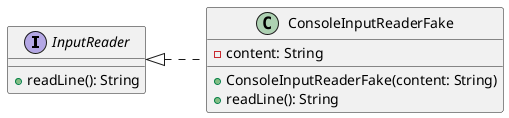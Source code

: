 @startuml

left to right direction

interface InputReader {
  + readLine(): String
}
      
class ConsoleInputReaderFake {
  - content: String
  + ConsoleInputReaderFake(content: String)
  + readLine(): String
}

InputReader <|.. ConsoleInputReaderFake

@enduml